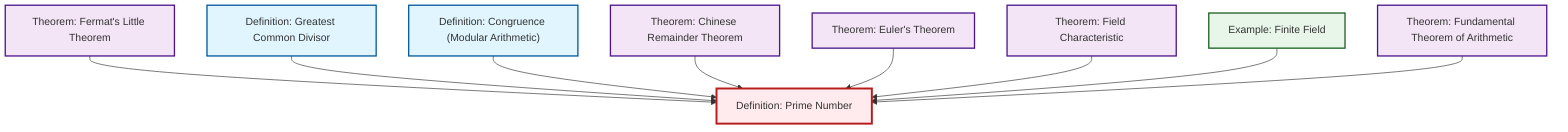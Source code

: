 graph TD
    classDef definition fill:#e1f5fe,stroke:#01579b,stroke-width:2px
    classDef theorem fill:#f3e5f5,stroke:#4a148c,stroke-width:2px
    classDef axiom fill:#fff3e0,stroke:#e65100,stroke-width:2px
    classDef example fill:#e8f5e9,stroke:#1b5e20,stroke-width:2px
    classDef current fill:#ffebee,stroke:#b71c1c,stroke-width:3px
    thm-chinese-remainder["Theorem: Chinese Remainder Theorem"]:::theorem
    thm-fermat-little["Theorem: Fermat's Little Theorem"]:::theorem
    ex-finite-field["Example: Finite Field"]:::example
    thm-fundamental-arithmetic["Theorem: Fundamental Theorem of Arithmetic"]:::theorem
    def-prime["Definition: Prime Number"]:::definition
    thm-field-characteristic["Theorem: Field Characteristic"]:::theorem
    thm-euler["Theorem: Euler's Theorem"]:::theorem
    def-gcd["Definition: Greatest Common Divisor"]:::definition
    def-congruence["Definition: Congruence (Modular Arithmetic)"]:::definition
    thm-fermat-little --> def-prime
    def-gcd --> def-prime
    def-congruence --> def-prime
    thm-chinese-remainder --> def-prime
    thm-euler --> def-prime
    thm-field-characteristic --> def-prime
    ex-finite-field --> def-prime
    thm-fundamental-arithmetic --> def-prime
    class def-prime current